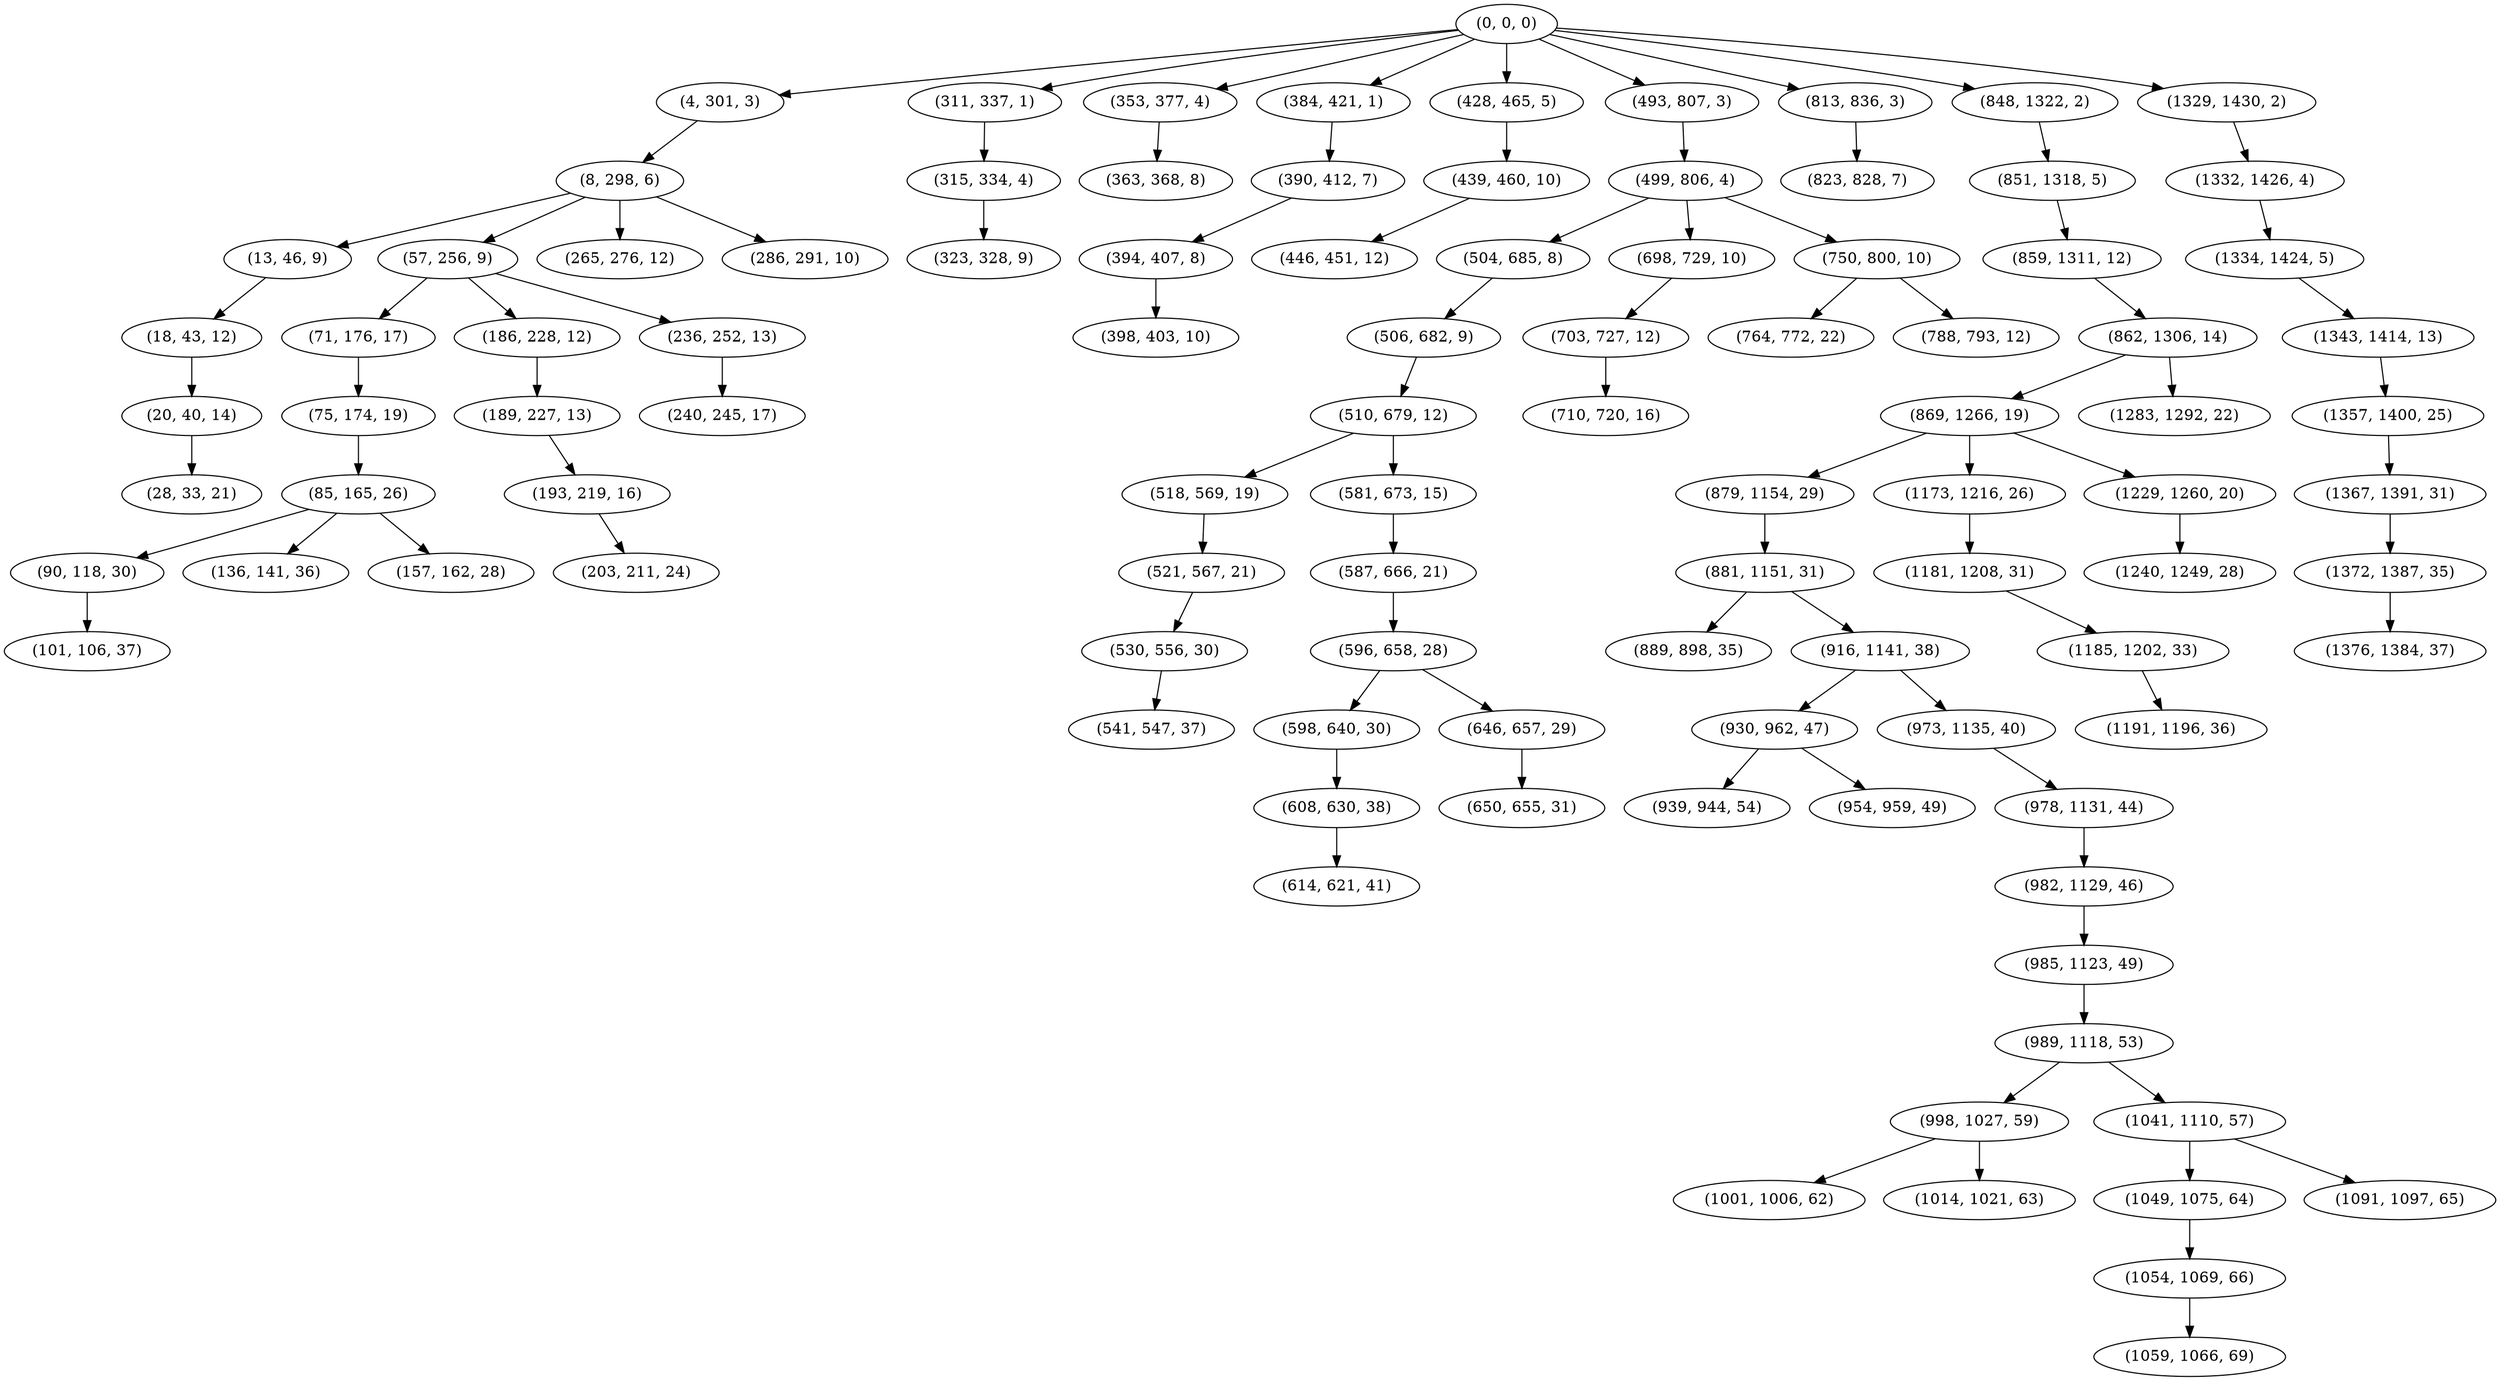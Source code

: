 digraph tree {
    "(0, 0, 0)";
    "(4, 301, 3)";
    "(8, 298, 6)";
    "(13, 46, 9)";
    "(18, 43, 12)";
    "(20, 40, 14)";
    "(28, 33, 21)";
    "(57, 256, 9)";
    "(71, 176, 17)";
    "(75, 174, 19)";
    "(85, 165, 26)";
    "(90, 118, 30)";
    "(101, 106, 37)";
    "(136, 141, 36)";
    "(157, 162, 28)";
    "(186, 228, 12)";
    "(189, 227, 13)";
    "(193, 219, 16)";
    "(203, 211, 24)";
    "(236, 252, 13)";
    "(240, 245, 17)";
    "(265, 276, 12)";
    "(286, 291, 10)";
    "(311, 337, 1)";
    "(315, 334, 4)";
    "(323, 328, 9)";
    "(353, 377, 4)";
    "(363, 368, 8)";
    "(384, 421, 1)";
    "(390, 412, 7)";
    "(394, 407, 8)";
    "(398, 403, 10)";
    "(428, 465, 5)";
    "(439, 460, 10)";
    "(446, 451, 12)";
    "(493, 807, 3)";
    "(499, 806, 4)";
    "(504, 685, 8)";
    "(506, 682, 9)";
    "(510, 679, 12)";
    "(518, 569, 19)";
    "(521, 567, 21)";
    "(530, 556, 30)";
    "(541, 547, 37)";
    "(581, 673, 15)";
    "(587, 666, 21)";
    "(596, 658, 28)";
    "(598, 640, 30)";
    "(608, 630, 38)";
    "(614, 621, 41)";
    "(646, 657, 29)";
    "(650, 655, 31)";
    "(698, 729, 10)";
    "(703, 727, 12)";
    "(710, 720, 16)";
    "(750, 800, 10)";
    "(764, 772, 22)";
    "(788, 793, 12)";
    "(813, 836, 3)";
    "(823, 828, 7)";
    "(848, 1322, 2)";
    "(851, 1318, 5)";
    "(859, 1311, 12)";
    "(862, 1306, 14)";
    "(869, 1266, 19)";
    "(879, 1154, 29)";
    "(881, 1151, 31)";
    "(889, 898, 35)";
    "(916, 1141, 38)";
    "(930, 962, 47)";
    "(939, 944, 54)";
    "(954, 959, 49)";
    "(973, 1135, 40)";
    "(978, 1131, 44)";
    "(982, 1129, 46)";
    "(985, 1123, 49)";
    "(989, 1118, 53)";
    "(998, 1027, 59)";
    "(1001, 1006, 62)";
    "(1014, 1021, 63)";
    "(1041, 1110, 57)";
    "(1049, 1075, 64)";
    "(1054, 1069, 66)";
    "(1059, 1066, 69)";
    "(1091, 1097, 65)";
    "(1173, 1216, 26)";
    "(1181, 1208, 31)";
    "(1185, 1202, 33)";
    "(1191, 1196, 36)";
    "(1229, 1260, 20)";
    "(1240, 1249, 28)";
    "(1283, 1292, 22)";
    "(1329, 1430, 2)";
    "(1332, 1426, 4)";
    "(1334, 1424, 5)";
    "(1343, 1414, 13)";
    "(1357, 1400, 25)";
    "(1367, 1391, 31)";
    "(1372, 1387, 35)";
    "(1376, 1384, 37)";
    "(0, 0, 0)" -> "(4, 301, 3)";
    "(0, 0, 0)" -> "(311, 337, 1)";
    "(0, 0, 0)" -> "(353, 377, 4)";
    "(0, 0, 0)" -> "(384, 421, 1)";
    "(0, 0, 0)" -> "(428, 465, 5)";
    "(0, 0, 0)" -> "(493, 807, 3)";
    "(0, 0, 0)" -> "(813, 836, 3)";
    "(0, 0, 0)" -> "(848, 1322, 2)";
    "(0, 0, 0)" -> "(1329, 1430, 2)";
    "(4, 301, 3)" -> "(8, 298, 6)";
    "(8, 298, 6)" -> "(13, 46, 9)";
    "(8, 298, 6)" -> "(57, 256, 9)";
    "(8, 298, 6)" -> "(265, 276, 12)";
    "(8, 298, 6)" -> "(286, 291, 10)";
    "(13, 46, 9)" -> "(18, 43, 12)";
    "(18, 43, 12)" -> "(20, 40, 14)";
    "(20, 40, 14)" -> "(28, 33, 21)";
    "(57, 256, 9)" -> "(71, 176, 17)";
    "(57, 256, 9)" -> "(186, 228, 12)";
    "(57, 256, 9)" -> "(236, 252, 13)";
    "(71, 176, 17)" -> "(75, 174, 19)";
    "(75, 174, 19)" -> "(85, 165, 26)";
    "(85, 165, 26)" -> "(90, 118, 30)";
    "(85, 165, 26)" -> "(136, 141, 36)";
    "(85, 165, 26)" -> "(157, 162, 28)";
    "(90, 118, 30)" -> "(101, 106, 37)";
    "(186, 228, 12)" -> "(189, 227, 13)";
    "(189, 227, 13)" -> "(193, 219, 16)";
    "(193, 219, 16)" -> "(203, 211, 24)";
    "(236, 252, 13)" -> "(240, 245, 17)";
    "(311, 337, 1)" -> "(315, 334, 4)";
    "(315, 334, 4)" -> "(323, 328, 9)";
    "(353, 377, 4)" -> "(363, 368, 8)";
    "(384, 421, 1)" -> "(390, 412, 7)";
    "(390, 412, 7)" -> "(394, 407, 8)";
    "(394, 407, 8)" -> "(398, 403, 10)";
    "(428, 465, 5)" -> "(439, 460, 10)";
    "(439, 460, 10)" -> "(446, 451, 12)";
    "(493, 807, 3)" -> "(499, 806, 4)";
    "(499, 806, 4)" -> "(504, 685, 8)";
    "(499, 806, 4)" -> "(698, 729, 10)";
    "(499, 806, 4)" -> "(750, 800, 10)";
    "(504, 685, 8)" -> "(506, 682, 9)";
    "(506, 682, 9)" -> "(510, 679, 12)";
    "(510, 679, 12)" -> "(518, 569, 19)";
    "(510, 679, 12)" -> "(581, 673, 15)";
    "(518, 569, 19)" -> "(521, 567, 21)";
    "(521, 567, 21)" -> "(530, 556, 30)";
    "(530, 556, 30)" -> "(541, 547, 37)";
    "(581, 673, 15)" -> "(587, 666, 21)";
    "(587, 666, 21)" -> "(596, 658, 28)";
    "(596, 658, 28)" -> "(598, 640, 30)";
    "(596, 658, 28)" -> "(646, 657, 29)";
    "(598, 640, 30)" -> "(608, 630, 38)";
    "(608, 630, 38)" -> "(614, 621, 41)";
    "(646, 657, 29)" -> "(650, 655, 31)";
    "(698, 729, 10)" -> "(703, 727, 12)";
    "(703, 727, 12)" -> "(710, 720, 16)";
    "(750, 800, 10)" -> "(764, 772, 22)";
    "(750, 800, 10)" -> "(788, 793, 12)";
    "(813, 836, 3)" -> "(823, 828, 7)";
    "(848, 1322, 2)" -> "(851, 1318, 5)";
    "(851, 1318, 5)" -> "(859, 1311, 12)";
    "(859, 1311, 12)" -> "(862, 1306, 14)";
    "(862, 1306, 14)" -> "(869, 1266, 19)";
    "(862, 1306, 14)" -> "(1283, 1292, 22)";
    "(869, 1266, 19)" -> "(879, 1154, 29)";
    "(869, 1266, 19)" -> "(1173, 1216, 26)";
    "(869, 1266, 19)" -> "(1229, 1260, 20)";
    "(879, 1154, 29)" -> "(881, 1151, 31)";
    "(881, 1151, 31)" -> "(889, 898, 35)";
    "(881, 1151, 31)" -> "(916, 1141, 38)";
    "(916, 1141, 38)" -> "(930, 962, 47)";
    "(916, 1141, 38)" -> "(973, 1135, 40)";
    "(930, 962, 47)" -> "(939, 944, 54)";
    "(930, 962, 47)" -> "(954, 959, 49)";
    "(973, 1135, 40)" -> "(978, 1131, 44)";
    "(978, 1131, 44)" -> "(982, 1129, 46)";
    "(982, 1129, 46)" -> "(985, 1123, 49)";
    "(985, 1123, 49)" -> "(989, 1118, 53)";
    "(989, 1118, 53)" -> "(998, 1027, 59)";
    "(989, 1118, 53)" -> "(1041, 1110, 57)";
    "(998, 1027, 59)" -> "(1001, 1006, 62)";
    "(998, 1027, 59)" -> "(1014, 1021, 63)";
    "(1041, 1110, 57)" -> "(1049, 1075, 64)";
    "(1041, 1110, 57)" -> "(1091, 1097, 65)";
    "(1049, 1075, 64)" -> "(1054, 1069, 66)";
    "(1054, 1069, 66)" -> "(1059, 1066, 69)";
    "(1173, 1216, 26)" -> "(1181, 1208, 31)";
    "(1181, 1208, 31)" -> "(1185, 1202, 33)";
    "(1185, 1202, 33)" -> "(1191, 1196, 36)";
    "(1229, 1260, 20)" -> "(1240, 1249, 28)";
    "(1329, 1430, 2)" -> "(1332, 1426, 4)";
    "(1332, 1426, 4)" -> "(1334, 1424, 5)";
    "(1334, 1424, 5)" -> "(1343, 1414, 13)";
    "(1343, 1414, 13)" -> "(1357, 1400, 25)";
    "(1357, 1400, 25)" -> "(1367, 1391, 31)";
    "(1367, 1391, 31)" -> "(1372, 1387, 35)";
    "(1372, 1387, 35)" -> "(1376, 1384, 37)";
}
